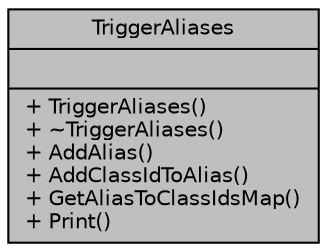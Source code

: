 digraph "TriggerAliases"
{
 // INTERACTIVE_SVG=YES
  bgcolor="transparent";
  edge [fontname="Helvetica",fontsize="10",labelfontname="Helvetica",labelfontsize="10"];
  node [fontname="Helvetica",fontsize="10",shape=record];
  Node1 [label="{TriggerAliases\n||+ TriggerAliases()\l+ ~TriggerAliases()\l+ AddAlias()\l+ AddClassIdToAlias()\l+ GetAliasToClassIdsMap()\l+ Print()\l}",height=0.2,width=0.4,color="black", fillcolor="grey75", style="filled", fontcolor="black"];
}
